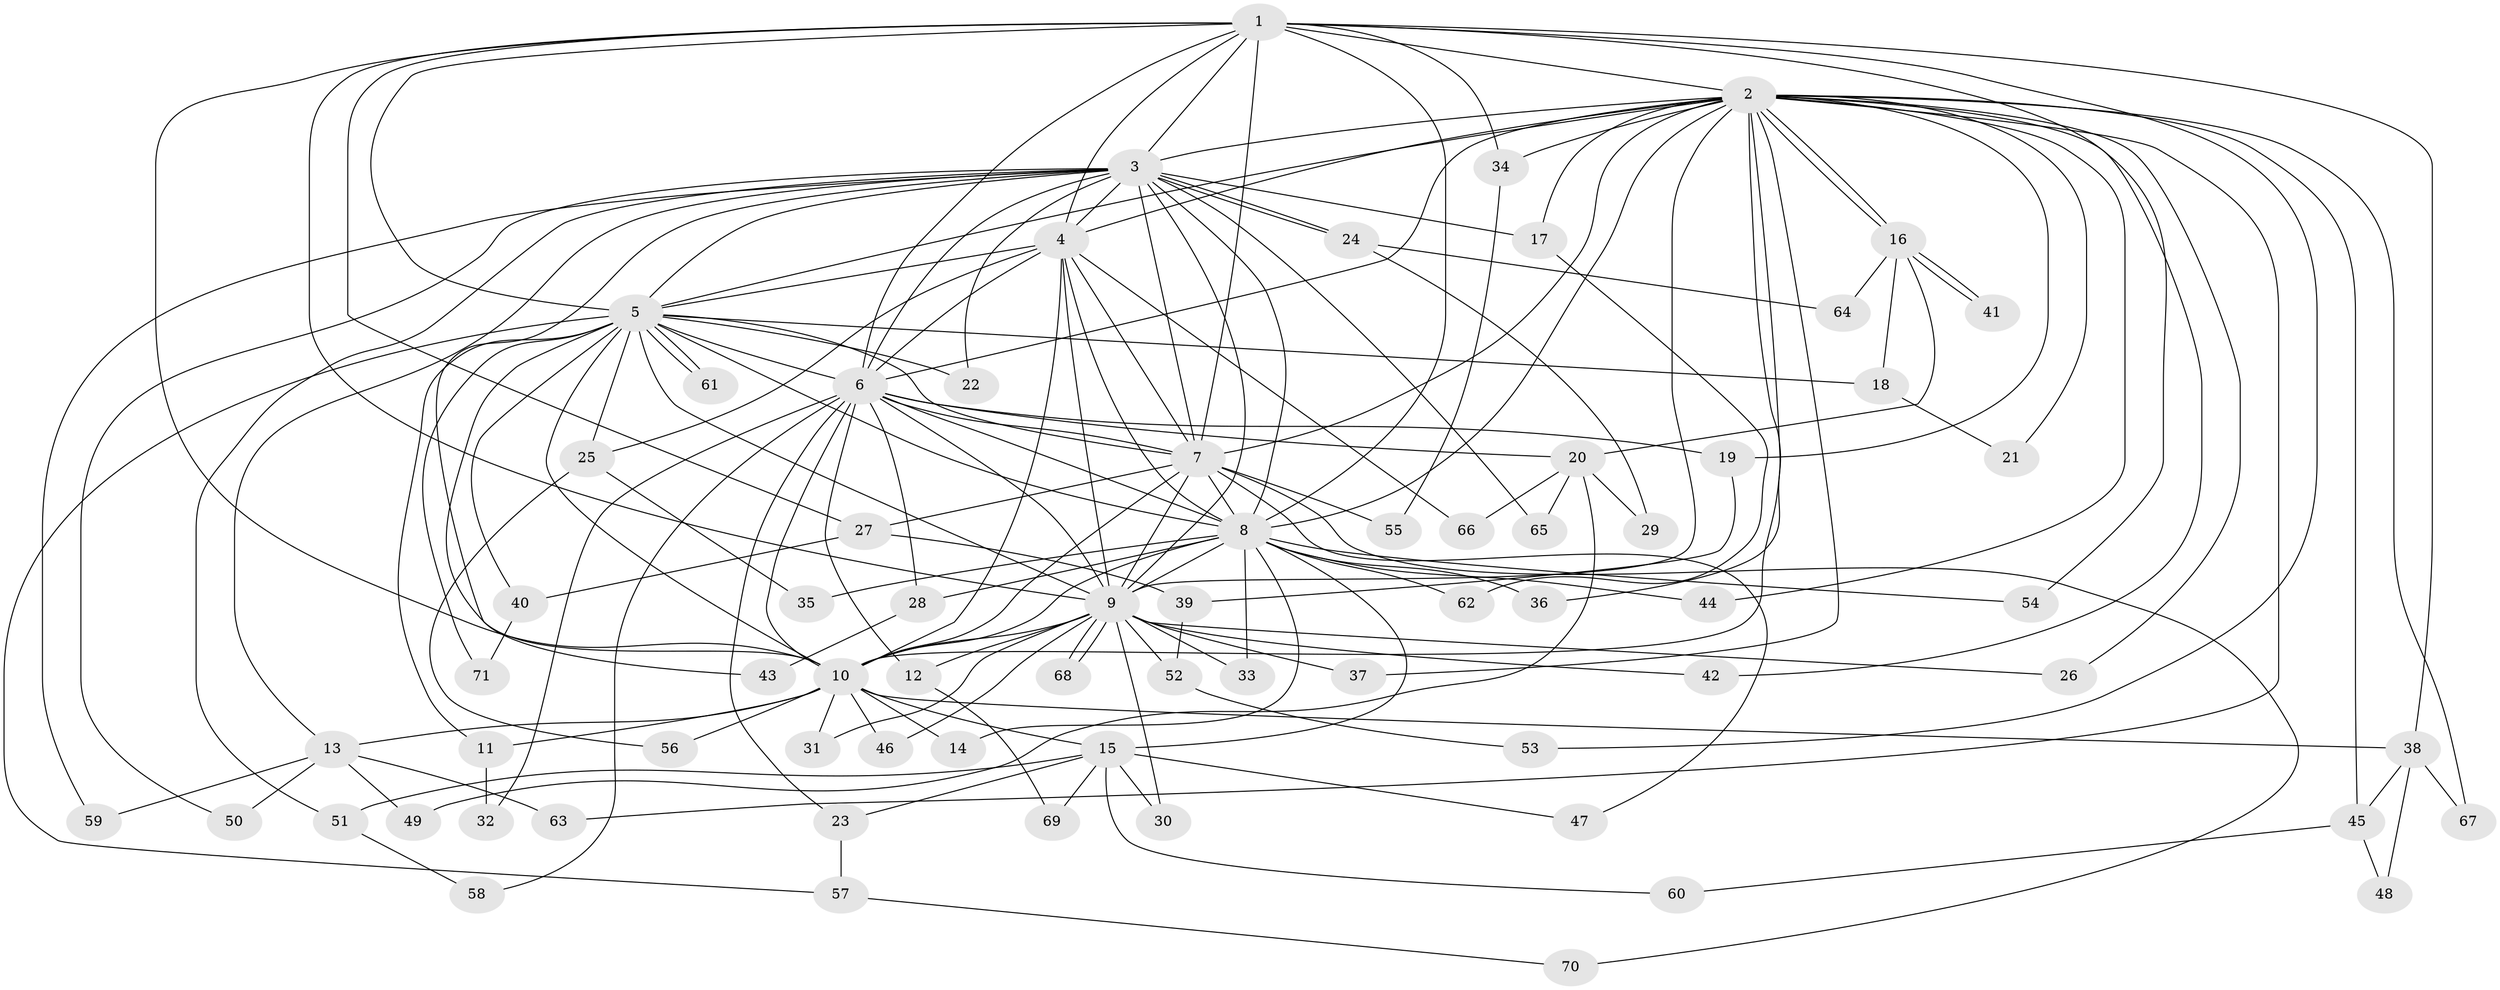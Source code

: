 // Generated by graph-tools (version 1.1) at 2025/13/03/09/25 04:13:42]
// undirected, 71 vertices, 167 edges
graph export_dot {
graph [start="1"]
  node [color=gray90,style=filled];
  1;
  2;
  3;
  4;
  5;
  6;
  7;
  8;
  9;
  10;
  11;
  12;
  13;
  14;
  15;
  16;
  17;
  18;
  19;
  20;
  21;
  22;
  23;
  24;
  25;
  26;
  27;
  28;
  29;
  30;
  31;
  32;
  33;
  34;
  35;
  36;
  37;
  38;
  39;
  40;
  41;
  42;
  43;
  44;
  45;
  46;
  47;
  48;
  49;
  50;
  51;
  52;
  53;
  54;
  55;
  56;
  57;
  58;
  59;
  60;
  61;
  62;
  63;
  64;
  65;
  66;
  67;
  68;
  69;
  70;
  71;
  1 -- 2;
  1 -- 3;
  1 -- 4;
  1 -- 5;
  1 -- 6;
  1 -- 7;
  1 -- 8;
  1 -- 9;
  1 -- 10;
  1 -- 27;
  1 -- 34;
  1 -- 38;
  1 -- 53;
  1 -- 54;
  2 -- 3;
  2 -- 4;
  2 -- 5;
  2 -- 6;
  2 -- 7;
  2 -- 8;
  2 -- 9;
  2 -- 10;
  2 -- 16;
  2 -- 16;
  2 -- 17;
  2 -- 19;
  2 -- 21;
  2 -- 26;
  2 -- 34;
  2 -- 36;
  2 -- 37;
  2 -- 42;
  2 -- 44;
  2 -- 45;
  2 -- 63;
  2 -- 67;
  3 -- 4;
  3 -- 5;
  3 -- 6;
  3 -- 7;
  3 -- 8;
  3 -- 9;
  3 -- 10;
  3 -- 13;
  3 -- 17;
  3 -- 22;
  3 -- 24;
  3 -- 24;
  3 -- 50;
  3 -- 51;
  3 -- 59;
  3 -- 65;
  4 -- 5;
  4 -- 6;
  4 -- 7;
  4 -- 8;
  4 -- 9;
  4 -- 10;
  4 -- 25;
  4 -- 66;
  5 -- 6;
  5 -- 7;
  5 -- 8;
  5 -- 9;
  5 -- 10;
  5 -- 11;
  5 -- 18;
  5 -- 22;
  5 -- 25;
  5 -- 40;
  5 -- 43;
  5 -- 57;
  5 -- 61;
  5 -- 61;
  5 -- 71;
  6 -- 7;
  6 -- 8;
  6 -- 9;
  6 -- 10;
  6 -- 12;
  6 -- 19;
  6 -- 20;
  6 -- 23;
  6 -- 28;
  6 -- 32;
  6 -- 58;
  7 -- 8;
  7 -- 9;
  7 -- 10;
  7 -- 27;
  7 -- 47;
  7 -- 55;
  7 -- 70;
  8 -- 9;
  8 -- 10;
  8 -- 14;
  8 -- 15;
  8 -- 28;
  8 -- 33;
  8 -- 35;
  8 -- 36;
  8 -- 44;
  8 -- 54;
  8 -- 62;
  9 -- 10;
  9 -- 12;
  9 -- 26;
  9 -- 30;
  9 -- 31;
  9 -- 33;
  9 -- 37;
  9 -- 42;
  9 -- 46;
  9 -- 52;
  9 -- 68;
  9 -- 68;
  10 -- 11;
  10 -- 13;
  10 -- 14;
  10 -- 15;
  10 -- 31;
  10 -- 38;
  10 -- 46;
  10 -- 56;
  11 -- 32;
  12 -- 69;
  13 -- 49;
  13 -- 50;
  13 -- 59;
  13 -- 63;
  15 -- 23;
  15 -- 30;
  15 -- 47;
  15 -- 51;
  15 -- 60;
  15 -- 69;
  16 -- 18;
  16 -- 20;
  16 -- 41;
  16 -- 41;
  16 -- 64;
  17 -- 62;
  18 -- 21;
  19 -- 39;
  20 -- 29;
  20 -- 49;
  20 -- 65;
  20 -- 66;
  23 -- 57;
  24 -- 29;
  24 -- 64;
  25 -- 35;
  25 -- 56;
  27 -- 39;
  27 -- 40;
  28 -- 43;
  34 -- 55;
  38 -- 45;
  38 -- 48;
  38 -- 67;
  39 -- 52;
  40 -- 71;
  45 -- 48;
  45 -- 60;
  51 -- 58;
  52 -- 53;
  57 -- 70;
}
